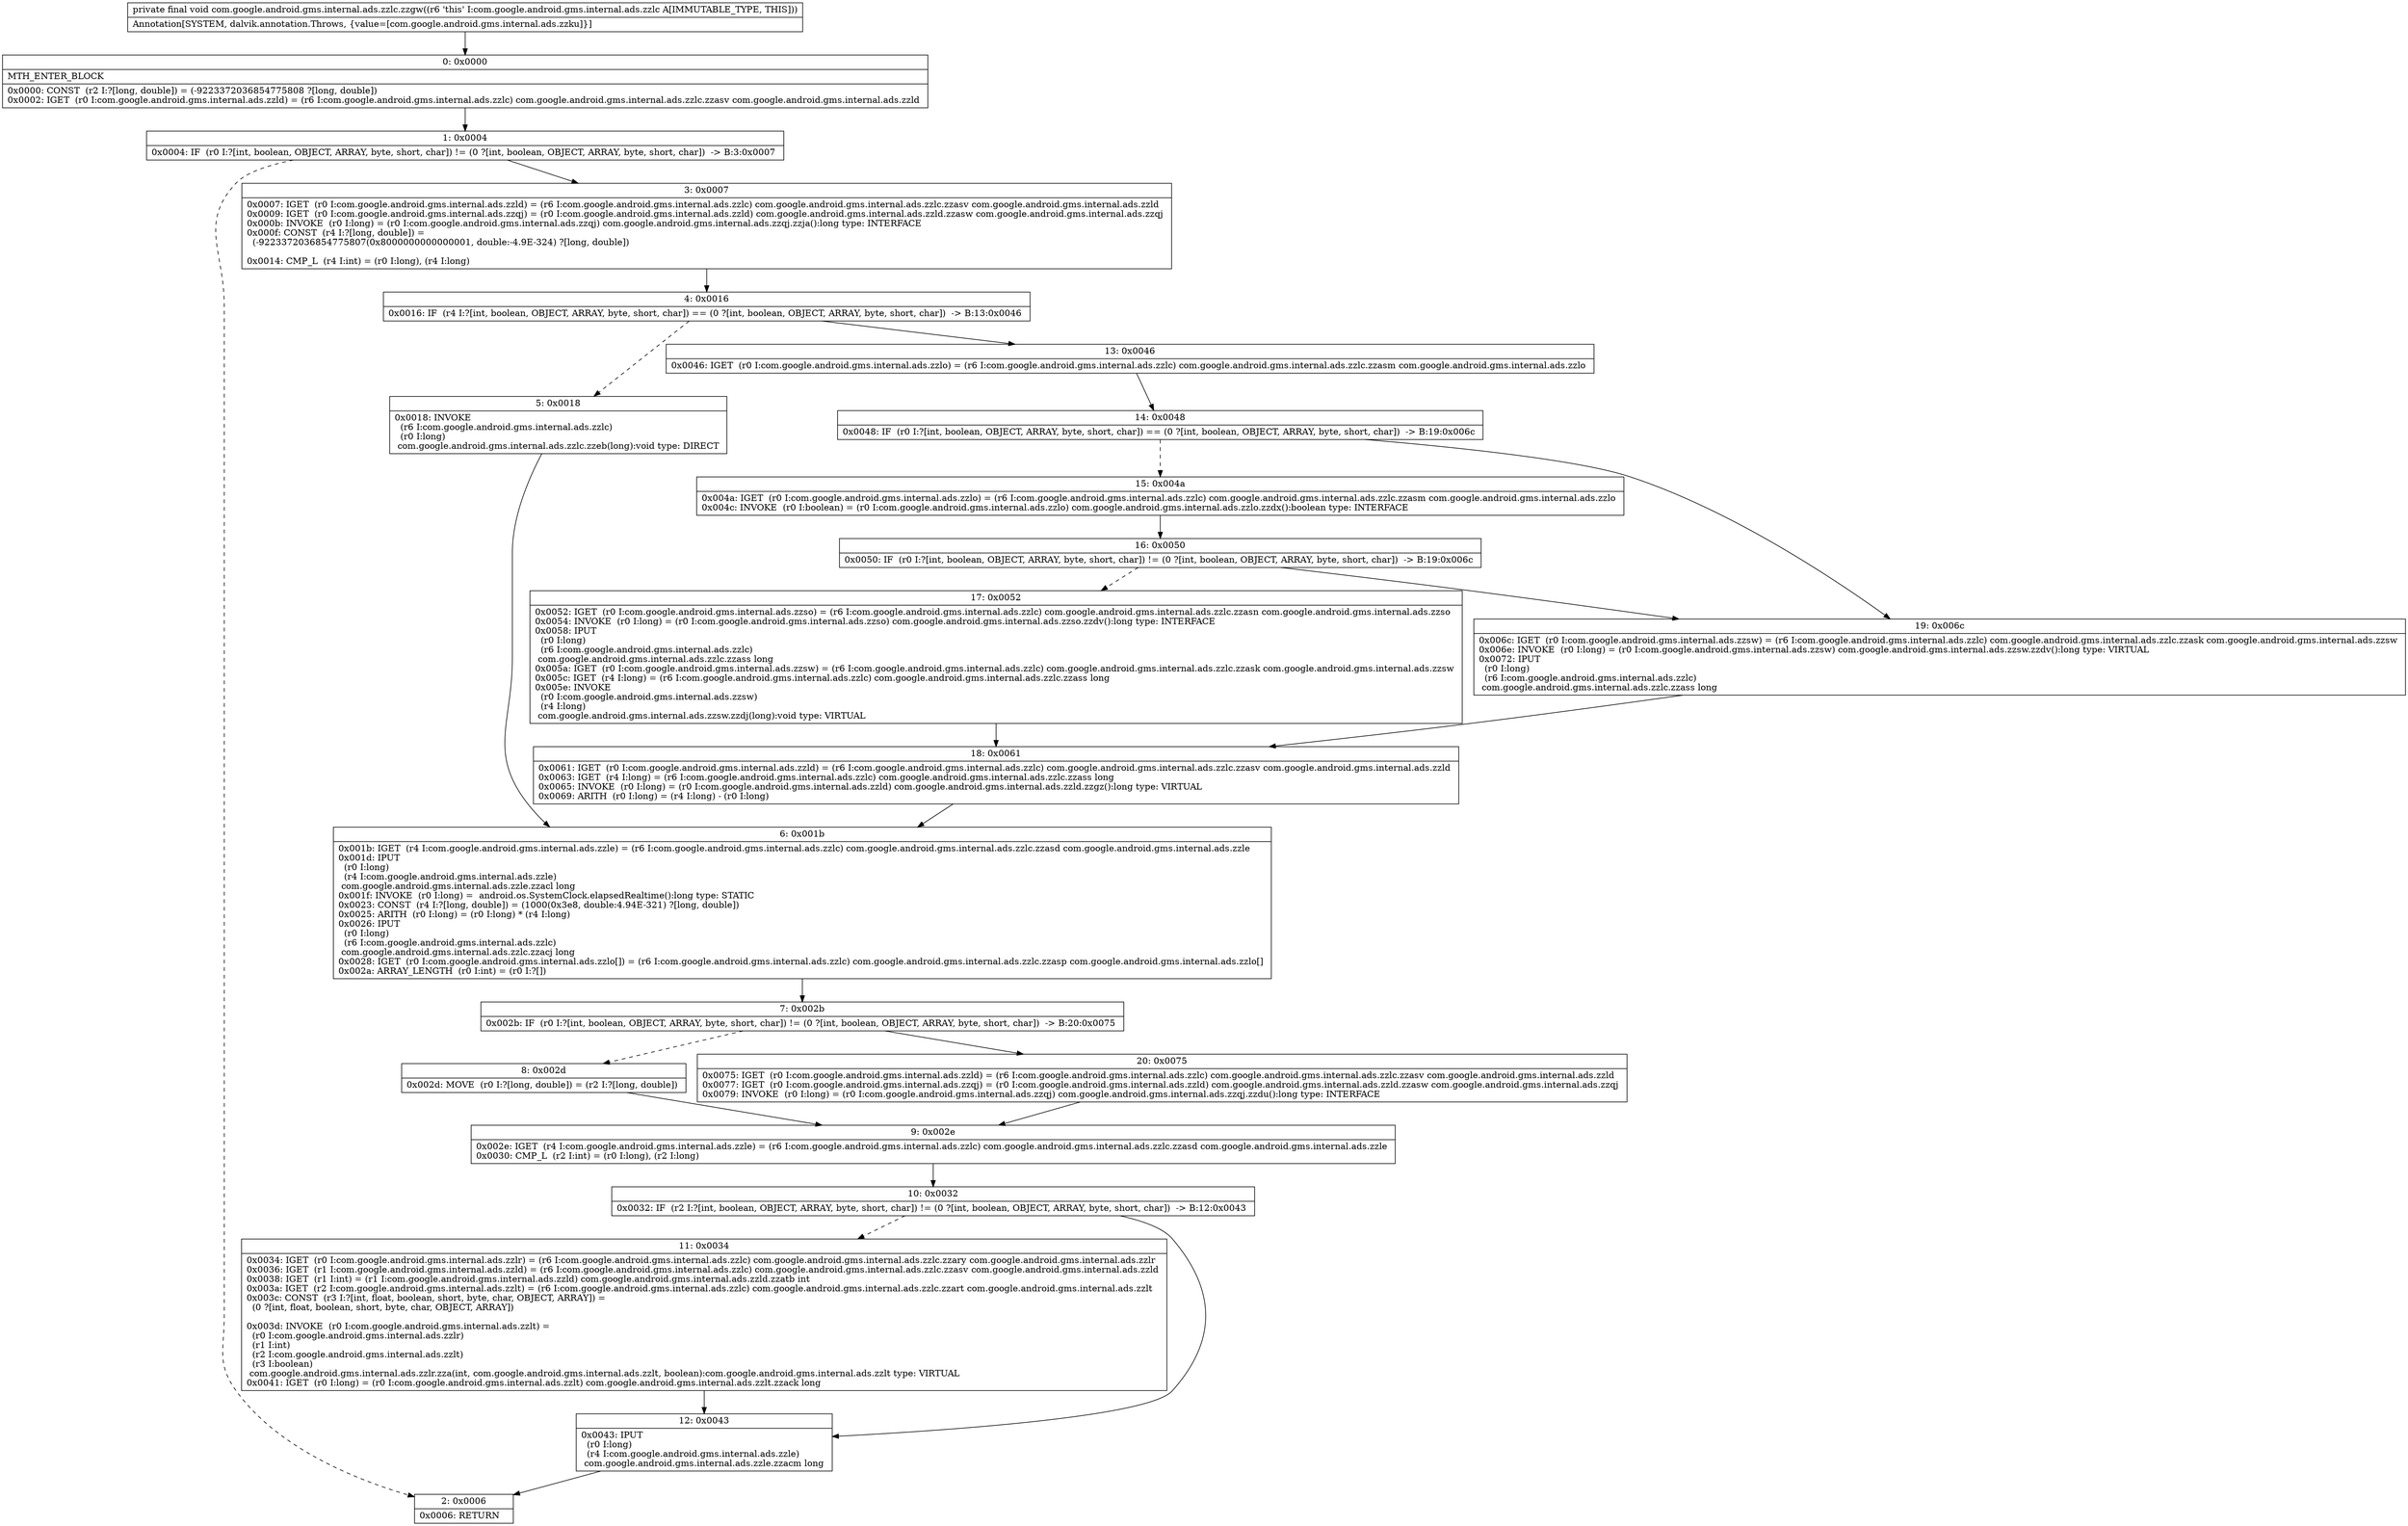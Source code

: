 digraph "CFG forcom.google.android.gms.internal.ads.zzlc.zzgw()V" {
Node_0 [shape=record,label="{0\:\ 0x0000|MTH_ENTER_BLOCK\l|0x0000: CONST  (r2 I:?[long, double]) = (\-9223372036854775808 ?[long, double]) \l0x0002: IGET  (r0 I:com.google.android.gms.internal.ads.zzld) = (r6 I:com.google.android.gms.internal.ads.zzlc) com.google.android.gms.internal.ads.zzlc.zzasv com.google.android.gms.internal.ads.zzld \l}"];
Node_1 [shape=record,label="{1\:\ 0x0004|0x0004: IF  (r0 I:?[int, boolean, OBJECT, ARRAY, byte, short, char]) != (0 ?[int, boolean, OBJECT, ARRAY, byte, short, char])  \-\> B:3:0x0007 \l}"];
Node_2 [shape=record,label="{2\:\ 0x0006|0x0006: RETURN   \l}"];
Node_3 [shape=record,label="{3\:\ 0x0007|0x0007: IGET  (r0 I:com.google.android.gms.internal.ads.zzld) = (r6 I:com.google.android.gms.internal.ads.zzlc) com.google.android.gms.internal.ads.zzlc.zzasv com.google.android.gms.internal.ads.zzld \l0x0009: IGET  (r0 I:com.google.android.gms.internal.ads.zzqj) = (r0 I:com.google.android.gms.internal.ads.zzld) com.google.android.gms.internal.ads.zzld.zzasw com.google.android.gms.internal.ads.zzqj \l0x000b: INVOKE  (r0 I:long) = (r0 I:com.google.android.gms.internal.ads.zzqj) com.google.android.gms.internal.ads.zzqj.zzja():long type: INTERFACE \l0x000f: CONST  (r4 I:?[long, double]) = \l  (\-9223372036854775807(0x8000000000000001, double:\-4.9E\-324) ?[long, double])\l \l0x0014: CMP_L  (r4 I:int) = (r0 I:long), (r4 I:long) \l}"];
Node_4 [shape=record,label="{4\:\ 0x0016|0x0016: IF  (r4 I:?[int, boolean, OBJECT, ARRAY, byte, short, char]) == (0 ?[int, boolean, OBJECT, ARRAY, byte, short, char])  \-\> B:13:0x0046 \l}"];
Node_5 [shape=record,label="{5\:\ 0x0018|0x0018: INVOKE  \l  (r6 I:com.google.android.gms.internal.ads.zzlc)\l  (r0 I:long)\l com.google.android.gms.internal.ads.zzlc.zzeb(long):void type: DIRECT \l}"];
Node_6 [shape=record,label="{6\:\ 0x001b|0x001b: IGET  (r4 I:com.google.android.gms.internal.ads.zzle) = (r6 I:com.google.android.gms.internal.ads.zzlc) com.google.android.gms.internal.ads.zzlc.zzasd com.google.android.gms.internal.ads.zzle \l0x001d: IPUT  \l  (r0 I:long)\l  (r4 I:com.google.android.gms.internal.ads.zzle)\l com.google.android.gms.internal.ads.zzle.zzacl long \l0x001f: INVOKE  (r0 I:long) =  android.os.SystemClock.elapsedRealtime():long type: STATIC \l0x0023: CONST  (r4 I:?[long, double]) = (1000(0x3e8, double:4.94E\-321) ?[long, double]) \l0x0025: ARITH  (r0 I:long) = (r0 I:long) * (r4 I:long) \l0x0026: IPUT  \l  (r0 I:long)\l  (r6 I:com.google.android.gms.internal.ads.zzlc)\l com.google.android.gms.internal.ads.zzlc.zzacj long \l0x0028: IGET  (r0 I:com.google.android.gms.internal.ads.zzlo[]) = (r6 I:com.google.android.gms.internal.ads.zzlc) com.google.android.gms.internal.ads.zzlc.zzasp com.google.android.gms.internal.ads.zzlo[] \l0x002a: ARRAY_LENGTH  (r0 I:int) = (r0 I:?[]) \l}"];
Node_7 [shape=record,label="{7\:\ 0x002b|0x002b: IF  (r0 I:?[int, boolean, OBJECT, ARRAY, byte, short, char]) != (0 ?[int, boolean, OBJECT, ARRAY, byte, short, char])  \-\> B:20:0x0075 \l}"];
Node_8 [shape=record,label="{8\:\ 0x002d|0x002d: MOVE  (r0 I:?[long, double]) = (r2 I:?[long, double]) \l}"];
Node_9 [shape=record,label="{9\:\ 0x002e|0x002e: IGET  (r4 I:com.google.android.gms.internal.ads.zzle) = (r6 I:com.google.android.gms.internal.ads.zzlc) com.google.android.gms.internal.ads.zzlc.zzasd com.google.android.gms.internal.ads.zzle \l0x0030: CMP_L  (r2 I:int) = (r0 I:long), (r2 I:long) \l}"];
Node_10 [shape=record,label="{10\:\ 0x0032|0x0032: IF  (r2 I:?[int, boolean, OBJECT, ARRAY, byte, short, char]) != (0 ?[int, boolean, OBJECT, ARRAY, byte, short, char])  \-\> B:12:0x0043 \l}"];
Node_11 [shape=record,label="{11\:\ 0x0034|0x0034: IGET  (r0 I:com.google.android.gms.internal.ads.zzlr) = (r6 I:com.google.android.gms.internal.ads.zzlc) com.google.android.gms.internal.ads.zzlc.zzary com.google.android.gms.internal.ads.zzlr \l0x0036: IGET  (r1 I:com.google.android.gms.internal.ads.zzld) = (r6 I:com.google.android.gms.internal.ads.zzlc) com.google.android.gms.internal.ads.zzlc.zzasv com.google.android.gms.internal.ads.zzld \l0x0038: IGET  (r1 I:int) = (r1 I:com.google.android.gms.internal.ads.zzld) com.google.android.gms.internal.ads.zzld.zzatb int \l0x003a: IGET  (r2 I:com.google.android.gms.internal.ads.zzlt) = (r6 I:com.google.android.gms.internal.ads.zzlc) com.google.android.gms.internal.ads.zzlc.zzart com.google.android.gms.internal.ads.zzlt \l0x003c: CONST  (r3 I:?[int, float, boolean, short, byte, char, OBJECT, ARRAY]) = \l  (0 ?[int, float, boolean, short, byte, char, OBJECT, ARRAY])\l \l0x003d: INVOKE  (r0 I:com.google.android.gms.internal.ads.zzlt) = \l  (r0 I:com.google.android.gms.internal.ads.zzlr)\l  (r1 I:int)\l  (r2 I:com.google.android.gms.internal.ads.zzlt)\l  (r3 I:boolean)\l com.google.android.gms.internal.ads.zzlr.zza(int, com.google.android.gms.internal.ads.zzlt, boolean):com.google.android.gms.internal.ads.zzlt type: VIRTUAL \l0x0041: IGET  (r0 I:long) = (r0 I:com.google.android.gms.internal.ads.zzlt) com.google.android.gms.internal.ads.zzlt.zzack long \l}"];
Node_12 [shape=record,label="{12\:\ 0x0043|0x0043: IPUT  \l  (r0 I:long)\l  (r4 I:com.google.android.gms.internal.ads.zzle)\l com.google.android.gms.internal.ads.zzle.zzacm long \l}"];
Node_13 [shape=record,label="{13\:\ 0x0046|0x0046: IGET  (r0 I:com.google.android.gms.internal.ads.zzlo) = (r6 I:com.google.android.gms.internal.ads.zzlc) com.google.android.gms.internal.ads.zzlc.zzasm com.google.android.gms.internal.ads.zzlo \l}"];
Node_14 [shape=record,label="{14\:\ 0x0048|0x0048: IF  (r0 I:?[int, boolean, OBJECT, ARRAY, byte, short, char]) == (0 ?[int, boolean, OBJECT, ARRAY, byte, short, char])  \-\> B:19:0x006c \l}"];
Node_15 [shape=record,label="{15\:\ 0x004a|0x004a: IGET  (r0 I:com.google.android.gms.internal.ads.zzlo) = (r6 I:com.google.android.gms.internal.ads.zzlc) com.google.android.gms.internal.ads.zzlc.zzasm com.google.android.gms.internal.ads.zzlo \l0x004c: INVOKE  (r0 I:boolean) = (r0 I:com.google.android.gms.internal.ads.zzlo) com.google.android.gms.internal.ads.zzlo.zzdx():boolean type: INTERFACE \l}"];
Node_16 [shape=record,label="{16\:\ 0x0050|0x0050: IF  (r0 I:?[int, boolean, OBJECT, ARRAY, byte, short, char]) != (0 ?[int, boolean, OBJECT, ARRAY, byte, short, char])  \-\> B:19:0x006c \l}"];
Node_17 [shape=record,label="{17\:\ 0x0052|0x0052: IGET  (r0 I:com.google.android.gms.internal.ads.zzso) = (r6 I:com.google.android.gms.internal.ads.zzlc) com.google.android.gms.internal.ads.zzlc.zzasn com.google.android.gms.internal.ads.zzso \l0x0054: INVOKE  (r0 I:long) = (r0 I:com.google.android.gms.internal.ads.zzso) com.google.android.gms.internal.ads.zzso.zzdv():long type: INTERFACE \l0x0058: IPUT  \l  (r0 I:long)\l  (r6 I:com.google.android.gms.internal.ads.zzlc)\l com.google.android.gms.internal.ads.zzlc.zzass long \l0x005a: IGET  (r0 I:com.google.android.gms.internal.ads.zzsw) = (r6 I:com.google.android.gms.internal.ads.zzlc) com.google.android.gms.internal.ads.zzlc.zzask com.google.android.gms.internal.ads.zzsw \l0x005c: IGET  (r4 I:long) = (r6 I:com.google.android.gms.internal.ads.zzlc) com.google.android.gms.internal.ads.zzlc.zzass long \l0x005e: INVOKE  \l  (r0 I:com.google.android.gms.internal.ads.zzsw)\l  (r4 I:long)\l com.google.android.gms.internal.ads.zzsw.zzdj(long):void type: VIRTUAL \l}"];
Node_18 [shape=record,label="{18\:\ 0x0061|0x0061: IGET  (r0 I:com.google.android.gms.internal.ads.zzld) = (r6 I:com.google.android.gms.internal.ads.zzlc) com.google.android.gms.internal.ads.zzlc.zzasv com.google.android.gms.internal.ads.zzld \l0x0063: IGET  (r4 I:long) = (r6 I:com.google.android.gms.internal.ads.zzlc) com.google.android.gms.internal.ads.zzlc.zzass long \l0x0065: INVOKE  (r0 I:long) = (r0 I:com.google.android.gms.internal.ads.zzld) com.google.android.gms.internal.ads.zzld.zzgz():long type: VIRTUAL \l0x0069: ARITH  (r0 I:long) = (r4 I:long) \- (r0 I:long) \l}"];
Node_19 [shape=record,label="{19\:\ 0x006c|0x006c: IGET  (r0 I:com.google.android.gms.internal.ads.zzsw) = (r6 I:com.google.android.gms.internal.ads.zzlc) com.google.android.gms.internal.ads.zzlc.zzask com.google.android.gms.internal.ads.zzsw \l0x006e: INVOKE  (r0 I:long) = (r0 I:com.google.android.gms.internal.ads.zzsw) com.google.android.gms.internal.ads.zzsw.zzdv():long type: VIRTUAL \l0x0072: IPUT  \l  (r0 I:long)\l  (r6 I:com.google.android.gms.internal.ads.zzlc)\l com.google.android.gms.internal.ads.zzlc.zzass long \l}"];
Node_20 [shape=record,label="{20\:\ 0x0075|0x0075: IGET  (r0 I:com.google.android.gms.internal.ads.zzld) = (r6 I:com.google.android.gms.internal.ads.zzlc) com.google.android.gms.internal.ads.zzlc.zzasv com.google.android.gms.internal.ads.zzld \l0x0077: IGET  (r0 I:com.google.android.gms.internal.ads.zzqj) = (r0 I:com.google.android.gms.internal.ads.zzld) com.google.android.gms.internal.ads.zzld.zzasw com.google.android.gms.internal.ads.zzqj \l0x0079: INVOKE  (r0 I:long) = (r0 I:com.google.android.gms.internal.ads.zzqj) com.google.android.gms.internal.ads.zzqj.zzdu():long type: INTERFACE \l}"];
MethodNode[shape=record,label="{private final void com.google.android.gms.internal.ads.zzlc.zzgw((r6 'this' I:com.google.android.gms.internal.ads.zzlc A[IMMUTABLE_TYPE, THIS]))  | Annotation[SYSTEM, dalvik.annotation.Throws, \{value=[com.google.android.gms.internal.ads.zzku]\}]\l}"];
MethodNode -> Node_0;
Node_0 -> Node_1;
Node_1 -> Node_2[style=dashed];
Node_1 -> Node_3;
Node_3 -> Node_4;
Node_4 -> Node_5[style=dashed];
Node_4 -> Node_13;
Node_5 -> Node_6;
Node_6 -> Node_7;
Node_7 -> Node_8[style=dashed];
Node_7 -> Node_20;
Node_8 -> Node_9;
Node_9 -> Node_10;
Node_10 -> Node_11[style=dashed];
Node_10 -> Node_12;
Node_11 -> Node_12;
Node_12 -> Node_2;
Node_13 -> Node_14;
Node_14 -> Node_15[style=dashed];
Node_14 -> Node_19;
Node_15 -> Node_16;
Node_16 -> Node_17[style=dashed];
Node_16 -> Node_19;
Node_17 -> Node_18;
Node_18 -> Node_6;
Node_19 -> Node_18;
Node_20 -> Node_9;
}

